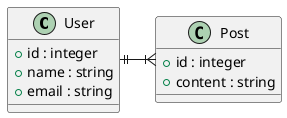 @startuml datamodel
class User {
+ id : integer
+ name : string
+ email : string
}

class Post {
+ id : integer
+ content : string
}

User ||-|{ Post

@enduml